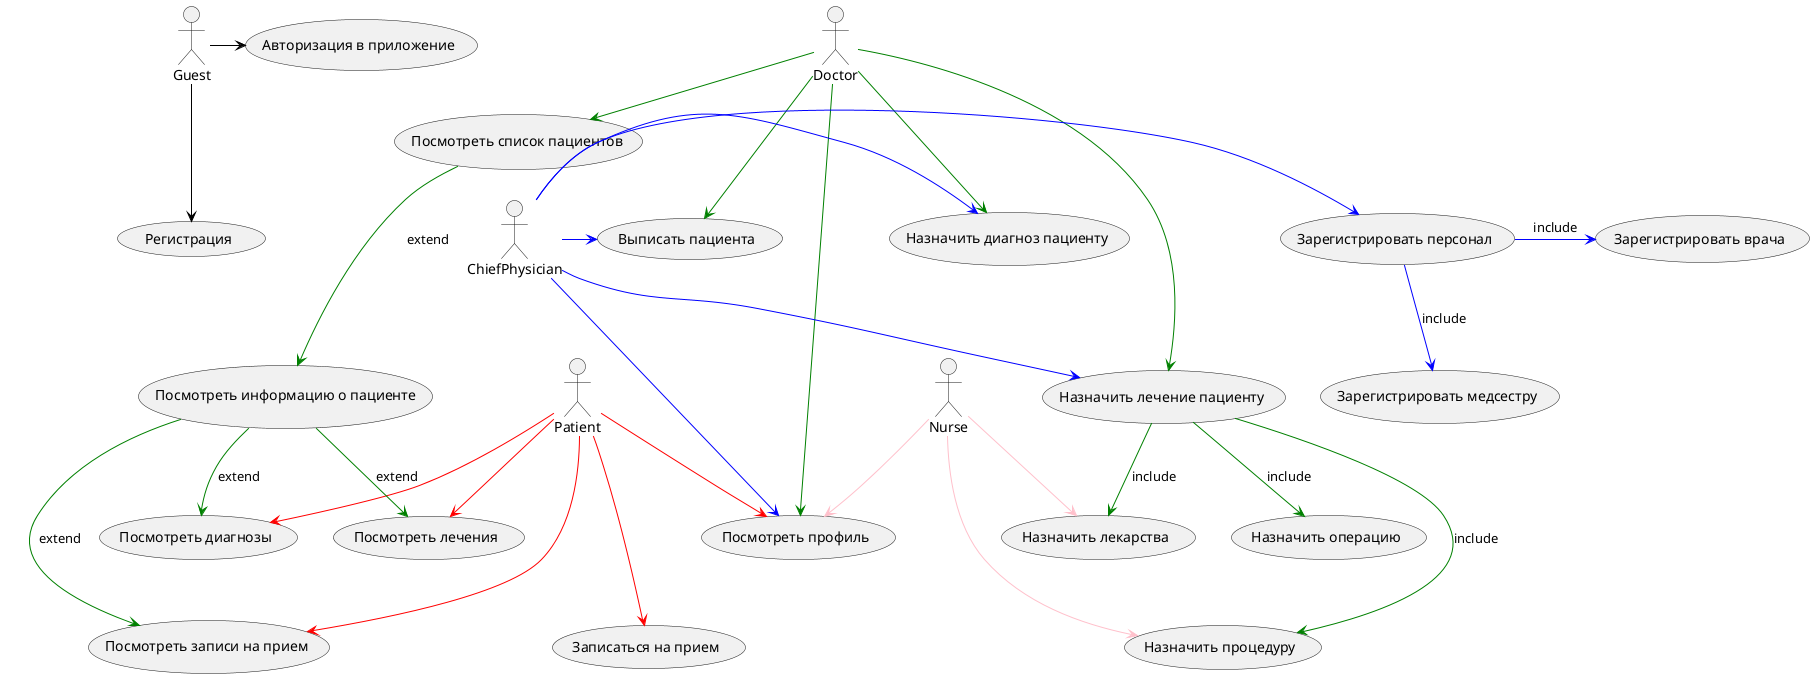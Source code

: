 @startuml
actor Guest
actor Patient
actor Doctor
actor Nurse
actor ChiefPhysician

Guest --[#black]> (Регистрация)
Guest -[#black]> (Авторизация в приложение)

Patient ---[#red]> (Посмотреть записи на прием)
Patient --[#red]> (Посмотреть лечения)
Patient --[#red]> (Посмотреть диагнозы)
Patient --[#red]> (Посмотреть профиль)
Patient ---[#red]> (Записаться на прием)

Doctor -[#green]> (Посмотреть список пациентов)
(Посмотреть список пациентов) -[#green]> (Посмотреть информацию о пациенте): extend
(Посмотреть информацию о пациенте) --[#green]> (Посмотреть записи на прием): extend
(Посмотреть информацию о пациенте) --[#green]> (Посмотреть лечения): extend
(Посмотреть информацию о пациенте) --[#green]> (Посмотреть диагнозы): extend
Doctor -[#green]> (Посмотреть профиль)
Doctor --[#green]> (Назначить диагноз пациенту)
Doctor ---[#green]> (Назначить лечение пациенту)
(Назначить лечение пациенту) ---[#green]> (Назначить процедуру): include
(Назначить лечение пациенту) --[#green]> (Назначить лекарства): include
(Назначить лечение пациенту) --[#green]> (Назначить операцию): include
Doctor --[#green]> (Выписать пациента)

Nurse --[#pink]> (Посмотреть профиль)
Nurse --[#pink]> (Назначить процедуру)
Nurse --[#pink]> (Назначить лекарства)

ChiefPhysician -[#blue]> (Зарегистрировать персонал)
(Зарегистрировать персонал) -[#blue]> (Зарегистрировать врача): include
(Зарегистрировать персонал) --[#blue]> (Зарегистрировать медсестру): include
ChiefPhysician -[#blue]> (Выписать пациента)
ChiefPhysician -[#blue]> (Назначить диагноз пациенту)
ChiefPhysician ---[#blue]> (Посмотреть профиль)
ChiefPhysician -[#blue]> (Назначить лечение пациенту)


@enduml